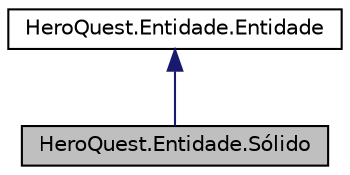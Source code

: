 digraph "HeroQuest.Entidade.Sólido"
{
 // LATEX_PDF_SIZE
  edge [fontname="Helvetica",fontsize="10",labelfontname="Helvetica",labelfontsize="10"];
  node [fontname="Helvetica",fontsize="10",shape=record];
  Node1 [label="HeroQuest.Entidade.Sólido",height=0.2,width=0.4,color="black", fillcolor="grey75", style="filled", fontcolor="black",tooltip=" "];
  Node2 -> Node1 [dir="back",color="midnightblue",fontsize="10",style="solid",fontname="Helvetica"];
  Node2 [label="HeroQuest.Entidade.Entidade",height=0.2,width=0.4,color="black", fillcolor="white", style="filled",URL="$class_hero_quest_1_1_entidade_1_1_entidade.html",tooltip=" "];
}
